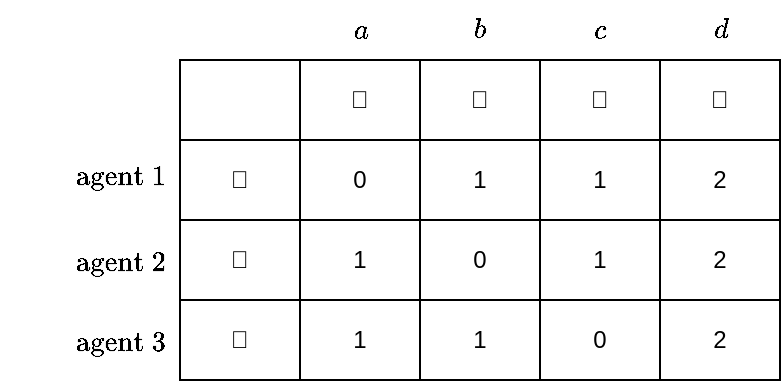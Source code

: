 <mxfile version="20.6.2" type="device"><diagram id="drOgWP5zgpprs4KWjVKS" name="第 1 页"><mxGraphModel dx="439" dy="1146" grid="1" gridSize="10" guides="1" tooltips="1" connect="1" arrows="1" fold="1" page="1" pageScale="1" pageWidth="1169" pageHeight="827" math="1" shadow="0"><root><mxCell id="0"/><mxCell id="1" parent="0"/><mxCell id="aIL2QDP7xDUVSjikJREv-2" value="" style="shape=table;html=1;whiteSpace=wrap;startSize=0;container=1;collapsible=0;childLayout=tableLayout;" vertex="1" parent="1"><mxGeometry x="240" y="-70" width="300" height="160" as="geometry"/></mxCell><mxCell id="aIL2QDP7xDUVSjikJREv-3" value="" style="shape=tableRow;horizontal=0;startSize=0;swimlaneHead=0;swimlaneBody=0;top=0;left=0;bottom=0;right=0;collapsible=0;dropTarget=0;fillColor=none;points=[[0,0.5],[1,0.5]];portConstraint=eastwest;" vertex="1" parent="aIL2QDP7xDUVSjikJREv-2"><mxGeometry width="300" height="40" as="geometry"/></mxCell><mxCell id="aIL2QDP7xDUVSjikJREv-4" style="shape=partialRectangle;html=1;whiteSpace=wrap;connectable=0;fillColor=none;top=0;left=0;bottom=0;right=0;overflow=hidden;" vertex="1" parent="aIL2QDP7xDUVSjikJREv-3"><mxGeometry width="60" height="40" as="geometry"><mxRectangle width="60" height="40" as="alternateBounds"/></mxGeometry></mxCell><mxCell id="aIL2QDP7xDUVSjikJREv-5" value="🍎" style="shape=partialRectangle;html=1;whiteSpace=wrap;connectable=0;fillColor=none;top=0;left=0;bottom=0;right=0;overflow=hidden;" vertex="1" parent="aIL2QDP7xDUVSjikJREv-3"><mxGeometry x="60" width="60" height="40" as="geometry"><mxRectangle width="60" height="40" as="alternateBounds"/></mxGeometry></mxCell><mxCell id="aIL2QDP7xDUVSjikJREv-6" value="🍌" style="shape=partialRectangle;html=1;whiteSpace=wrap;connectable=0;fillColor=none;top=0;left=0;bottom=0;right=0;overflow=hidden;" vertex="1" parent="aIL2QDP7xDUVSjikJREv-3"><mxGeometry x="120" width="60" height="40" as="geometry"><mxRectangle width="60" height="40" as="alternateBounds"/></mxGeometry></mxCell><mxCell id="aIL2QDP7xDUVSjikJREv-7" value="🍉" style="shape=partialRectangle;html=1;whiteSpace=wrap;connectable=0;fillColor=none;top=0;left=0;bottom=0;right=0;overflow=hidden;" vertex="1" parent="aIL2QDP7xDUVSjikJREv-3"><mxGeometry x="180" width="60" height="40" as="geometry"><mxRectangle width="60" height="40" as="alternateBounds"/></mxGeometry></mxCell><mxCell id="aIL2QDP7xDUVSjikJREv-29" value="🍓" style="shape=partialRectangle;html=1;whiteSpace=wrap;connectable=0;fillColor=none;top=0;left=0;bottom=0;right=0;overflow=hidden;" vertex="1" parent="aIL2QDP7xDUVSjikJREv-3"><mxGeometry x="240" width="60" height="40" as="geometry"><mxRectangle width="60" height="40" as="alternateBounds"/></mxGeometry></mxCell><mxCell id="aIL2QDP7xDUVSjikJREv-8" value="" style="shape=tableRow;horizontal=0;startSize=0;swimlaneHead=0;swimlaneBody=0;top=0;left=0;bottom=0;right=0;collapsible=0;dropTarget=0;fillColor=none;points=[[0,0.5],[1,0.5]];portConstraint=eastwest;" vertex="1" parent="aIL2QDP7xDUVSjikJREv-2"><mxGeometry y="40" width="300" height="40" as="geometry"/></mxCell><mxCell id="aIL2QDP7xDUVSjikJREv-9" value="👨" style="shape=partialRectangle;html=1;whiteSpace=wrap;connectable=0;fillColor=none;top=0;left=0;bottom=0;right=0;overflow=hidden;" vertex="1" parent="aIL2QDP7xDUVSjikJREv-8"><mxGeometry width="60" height="40" as="geometry"><mxRectangle width="60" height="40" as="alternateBounds"/></mxGeometry></mxCell><mxCell id="aIL2QDP7xDUVSjikJREv-10" value="0" style="shape=partialRectangle;html=1;whiteSpace=wrap;connectable=0;fillColor=none;top=0;left=0;bottom=0;right=0;overflow=hidden;" vertex="1" parent="aIL2QDP7xDUVSjikJREv-8"><mxGeometry x="60" width="60" height="40" as="geometry"><mxRectangle width="60" height="40" as="alternateBounds"/></mxGeometry></mxCell><mxCell id="aIL2QDP7xDUVSjikJREv-11" value="1" style="shape=partialRectangle;html=1;whiteSpace=wrap;connectable=0;fillColor=none;top=0;left=0;bottom=0;right=0;overflow=hidden;" vertex="1" parent="aIL2QDP7xDUVSjikJREv-8"><mxGeometry x="120" width="60" height="40" as="geometry"><mxRectangle width="60" height="40" as="alternateBounds"/></mxGeometry></mxCell><mxCell id="aIL2QDP7xDUVSjikJREv-12" value="1" style="shape=partialRectangle;html=1;whiteSpace=wrap;connectable=0;fillColor=none;top=0;left=0;bottom=0;right=0;overflow=hidden;" vertex="1" parent="aIL2QDP7xDUVSjikJREv-8"><mxGeometry x="180" width="60" height="40" as="geometry"><mxRectangle width="60" height="40" as="alternateBounds"/></mxGeometry></mxCell><mxCell id="aIL2QDP7xDUVSjikJREv-30" value="2" style="shape=partialRectangle;html=1;whiteSpace=wrap;connectable=0;fillColor=none;top=0;left=0;bottom=0;right=0;overflow=hidden;" vertex="1" parent="aIL2QDP7xDUVSjikJREv-8"><mxGeometry x="240" width="60" height="40" as="geometry"><mxRectangle width="60" height="40" as="alternateBounds"/></mxGeometry></mxCell><mxCell id="aIL2QDP7xDUVSjikJREv-13" value="" style="shape=tableRow;horizontal=0;startSize=0;swimlaneHead=0;swimlaneBody=0;top=0;left=0;bottom=0;right=0;collapsible=0;dropTarget=0;fillColor=none;points=[[0,0.5],[1,0.5]];portConstraint=eastwest;" vertex="1" parent="aIL2QDP7xDUVSjikJREv-2"><mxGeometry y="80" width="300" height="40" as="geometry"/></mxCell><mxCell id="aIL2QDP7xDUVSjikJREv-14" value="👩" style="shape=partialRectangle;html=1;whiteSpace=wrap;connectable=0;fillColor=none;top=0;left=0;bottom=0;right=0;overflow=hidden;" vertex="1" parent="aIL2QDP7xDUVSjikJREv-13"><mxGeometry width="60" height="40" as="geometry"><mxRectangle width="60" height="40" as="alternateBounds"/></mxGeometry></mxCell><mxCell id="aIL2QDP7xDUVSjikJREv-15" value="1" style="shape=partialRectangle;html=1;whiteSpace=wrap;connectable=0;fillColor=none;top=0;left=0;bottom=0;right=0;overflow=hidden;" vertex="1" parent="aIL2QDP7xDUVSjikJREv-13"><mxGeometry x="60" width="60" height="40" as="geometry"><mxRectangle width="60" height="40" as="alternateBounds"/></mxGeometry></mxCell><mxCell id="aIL2QDP7xDUVSjikJREv-16" value="0" style="shape=partialRectangle;html=1;whiteSpace=wrap;connectable=0;fillColor=none;top=0;left=0;bottom=0;right=0;overflow=hidden;" vertex="1" parent="aIL2QDP7xDUVSjikJREv-13"><mxGeometry x="120" width="60" height="40" as="geometry"><mxRectangle width="60" height="40" as="alternateBounds"/></mxGeometry></mxCell><mxCell id="aIL2QDP7xDUVSjikJREv-17" value="1" style="shape=partialRectangle;html=1;whiteSpace=wrap;connectable=0;fillColor=none;top=0;left=0;bottom=0;right=0;overflow=hidden;pointerEvents=1;" vertex="1" parent="aIL2QDP7xDUVSjikJREv-13"><mxGeometry x="180" width="60" height="40" as="geometry"><mxRectangle width="60" height="40" as="alternateBounds"/></mxGeometry></mxCell><mxCell id="aIL2QDP7xDUVSjikJREv-31" value="2" style="shape=partialRectangle;html=1;whiteSpace=wrap;connectable=0;fillColor=none;top=0;left=0;bottom=0;right=0;overflow=hidden;pointerEvents=1;" vertex="1" parent="aIL2QDP7xDUVSjikJREv-13"><mxGeometry x="240" width="60" height="40" as="geometry"><mxRectangle width="60" height="40" as="alternateBounds"/></mxGeometry></mxCell><mxCell id="aIL2QDP7xDUVSjikJREv-32" style="shape=tableRow;horizontal=0;startSize=0;swimlaneHead=0;swimlaneBody=0;top=0;left=0;bottom=0;right=0;collapsible=0;dropTarget=0;fillColor=none;points=[[0,0.5],[1,0.5]];portConstraint=eastwest;" vertex="1" parent="aIL2QDP7xDUVSjikJREv-2"><mxGeometry y="120" width="300" height="40" as="geometry"/></mxCell><mxCell id="aIL2QDP7xDUVSjikJREv-33" value="🧑" style="shape=partialRectangle;html=1;whiteSpace=wrap;connectable=0;fillColor=none;top=0;left=0;bottom=0;right=0;overflow=hidden;" vertex="1" parent="aIL2QDP7xDUVSjikJREv-32"><mxGeometry width="60" height="40" as="geometry"><mxRectangle width="60" height="40" as="alternateBounds"/></mxGeometry></mxCell><mxCell id="aIL2QDP7xDUVSjikJREv-34" value="1" style="shape=partialRectangle;html=1;whiteSpace=wrap;connectable=0;fillColor=none;top=0;left=0;bottom=0;right=0;overflow=hidden;" vertex="1" parent="aIL2QDP7xDUVSjikJREv-32"><mxGeometry x="60" width="60" height="40" as="geometry"><mxRectangle width="60" height="40" as="alternateBounds"/></mxGeometry></mxCell><mxCell id="aIL2QDP7xDUVSjikJREv-35" value="1" style="shape=partialRectangle;html=1;whiteSpace=wrap;connectable=0;fillColor=none;top=0;left=0;bottom=0;right=0;overflow=hidden;" vertex="1" parent="aIL2QDP7xDUVSjikJREv-32"><mxGeometry x="120" width="60" height="40" as="geometry"><mxRectangle width="60" height="40" as="alternateBounds"/></mxGeometry></mxCell><mxCell id="aIL2QDP7xDUVSjikJREv-36" value="0" style="shape=partialRectangle;html=1;whiteSpace=wrap;connectable=0;fillColor=none;top=0;left=0;bottom=0;right=0;overflow=hidden;pointerEvents=1;" vertex="1" parent="aIL2QDP7xDUVSjikJREv-32"><mxGeometry x="180" width="60" height="40" as="geometry"><mxRectangle width="60" height="40" as="alternateBounds"/></mxGeometry></mxCell><mxCell id="aIL2QDP7xDUVSjikJREv-37" value="2" style="shape=partialRectangle;html=1;whiteSpace=wrap;connectable=0;fillColor=none;top=0;left=0;bottom=0;right=0;overflow=hidden;pointerEvents=1;" vertex="1" parent="aIL2QDP7xDUVSjikJREv-32"><mxGeometry x="240" width="60" height="40" as="geometry"><mxRectangle width="60" height="40" as="alternateBounds"/></mxGeometry></mxCell><mxCell id="aIL2QDP7xDUVSjikJREv-38" value="$$\text{agent }1$$" style="text;html=1;align=center;verticalAlign=middle;resizable=0;points=[];autosize=1;strokeColor=none;fillColor=none;" vertex="1" parent="1"><mxGeometry x="150" y="-27" width="120" height="30" as="geometry"/></mxCell><mxCell id="aIL2QDP7xDUVSjikJREv-39" value="$$\text{agent }2$$" style="text;html=1;align=center;verticalAlign=middle;resizable=0;points=[];autosize=1;strokeColor=none;fillColor=none;" vertex="1" parent="1"><mxGeometry x="150" y="16" width="120" height="30" as="geometry"/></mxCell><mxCell id="aIL2QDP7xDUVSjikJREv-40" value="$$\text{agent }3$$" style="text;html=1;align=center;verticalAlign=middle;resizable=0;points=[];autosize=1;strokeColor=none;fillColor=none;" vertex="1" parent="1"><mxGeometry x="150" y="56" width="120" height="30" as="geometry"/></mxCell><mxCell id="aIL2QDP7xDUVSjikJREv-41" value="$$a$$" style="text;html=1;align=center;verticalAlign=middle;resizable=0;points=[];autosize=1;strokeColor=none;fillColor=none;" vertex="1" parent="1"><mxGeometry x="300" y="-100" width="60" height="30" as="geometry"/></mxCell><mxCell id="aIL2QDP7xDUVSjikJREv-42" value="$$b$$" style="text;html=1;align=center;verticalAlign=middle;resizable=0;points=[];autosize=1;strokeColor=none;fillColor=none;" vertex="1" parent="1"><mxGeometry x="360" y="-100" width="60" height="30" as="geometry"/></mxCell><mxCell id="aIL2QDP7xDUVSjikJREv-43" value="$$c$$" style="text;html=1;align=center;verticalAlign=middle;resizable=0;points=[];autosize=1;strokeColor=none;fillColor=none;" vertex="1" parent="1"><mxGeometry x="420" y="-100" width="60" height="30" as="geometry"/></mxCell><mxCell id="aIL2QDP7xDUVSjikJREv-44" value="$$d$$" style="text;html=1;align=center;verticalAlign=middle;resizable=0;points=[];autosize=1;strokeColor=none;fillColor=none;" vertex="1" parent="1"><mxGeometry x="480" y="-100" width="60" height="30" as="geometry"/></mxCell></root></mxGraphModel></diagram></mxfile>